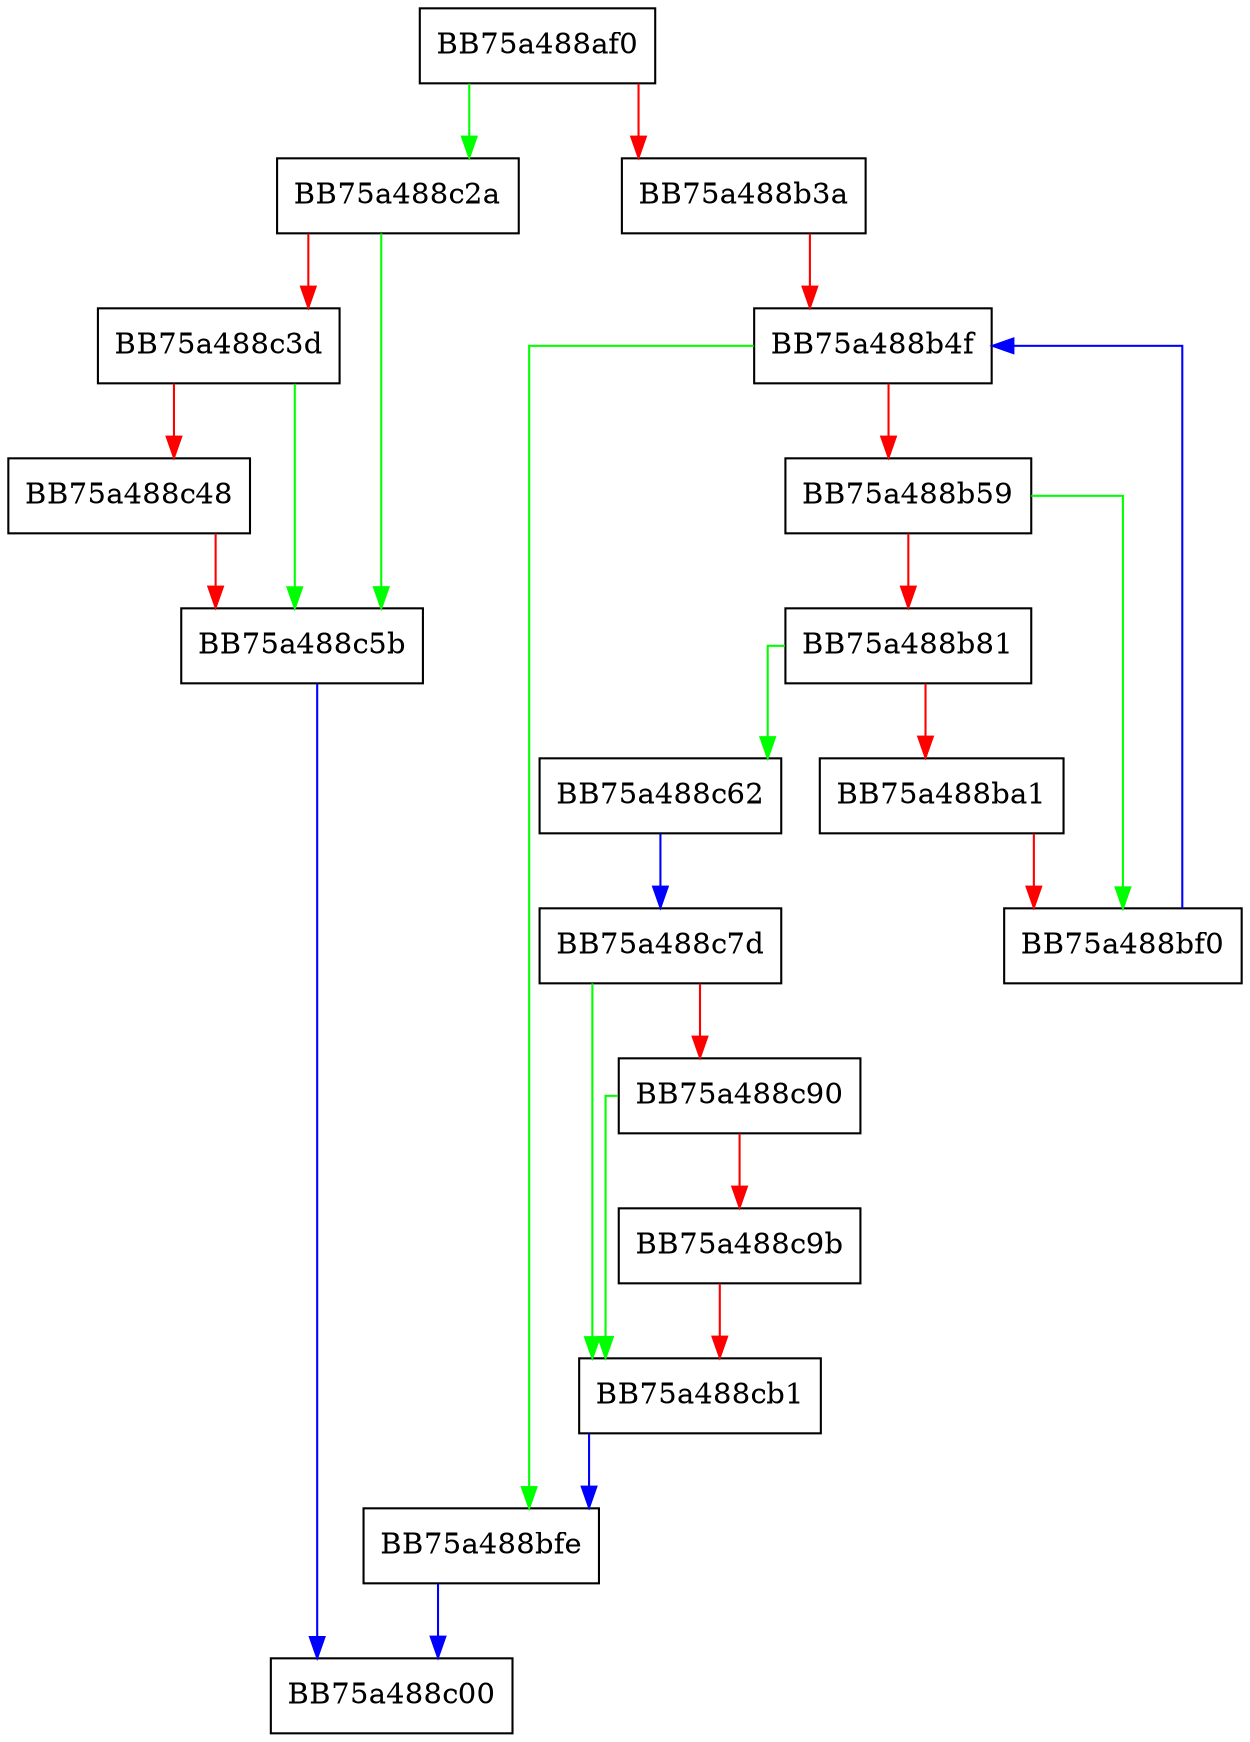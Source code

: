 digraph GetSectionHeaders {
  node [shape="box"];
  graph [splines=ortho];
  BB75a488af0 -> BB75a488c2a [color="green"];
  BB75a488af0 -> BB75a488b3a [color="red"];
  BB75a488b3a -> BB75a488b4f [color="red"];
  BB75a488b4f -> BB75a488bfe [color="green"];
  BB75a488b4f -> BB75a488b59 [color="red"];
  BB75a488b59 -> BB75a488bf0 [color="green"];
  BB75a488b59 -> BB75a488b81 [color="red"];
  BB75a488b81 -> BB75a488c62 [color="green"];
  BB75a488b81 -> BB75a488ba1 [color="red"];
  BB75a488ba1 -> BB75a488bf0 [color="red"];
  BB75a488bf0 -> BB75a488b4f [color="blue"];
  BB75a488bfe -> BB75a488c00 [color="blue"];
  BB75a488c2a -> BB75a488c5b [color="green"];
  BB75a488c2a -> BB75a488c3d [color="red"];
  BB75a488c3d -> BB75a488c5b [color="green"];
  BB75a488c3d -> BB75a488c48 [color="red"];
  BB75a488c48 -> BB75a488c5b [color="red"];
  BB75a488c5b -> BB75a488c00 [color="blue"];
  BB75a488c62 -> BB75a488c7d [color="blue"];
  BB75a488c7d -> BB75a488cb1 [color="green"];
  BB75a488c7d -> BB75a488c90 [color="red"];
  BB75a488c90 -> BB75a488cb1 [color="green"];
  BB75a488c90 -> BB75a488c9b [color="red"];
  BB75a488c9b -> BB75a488cb1 [color="red"];
  BB75a488cb1 -> BB75a488bfe [color="blue"];
}